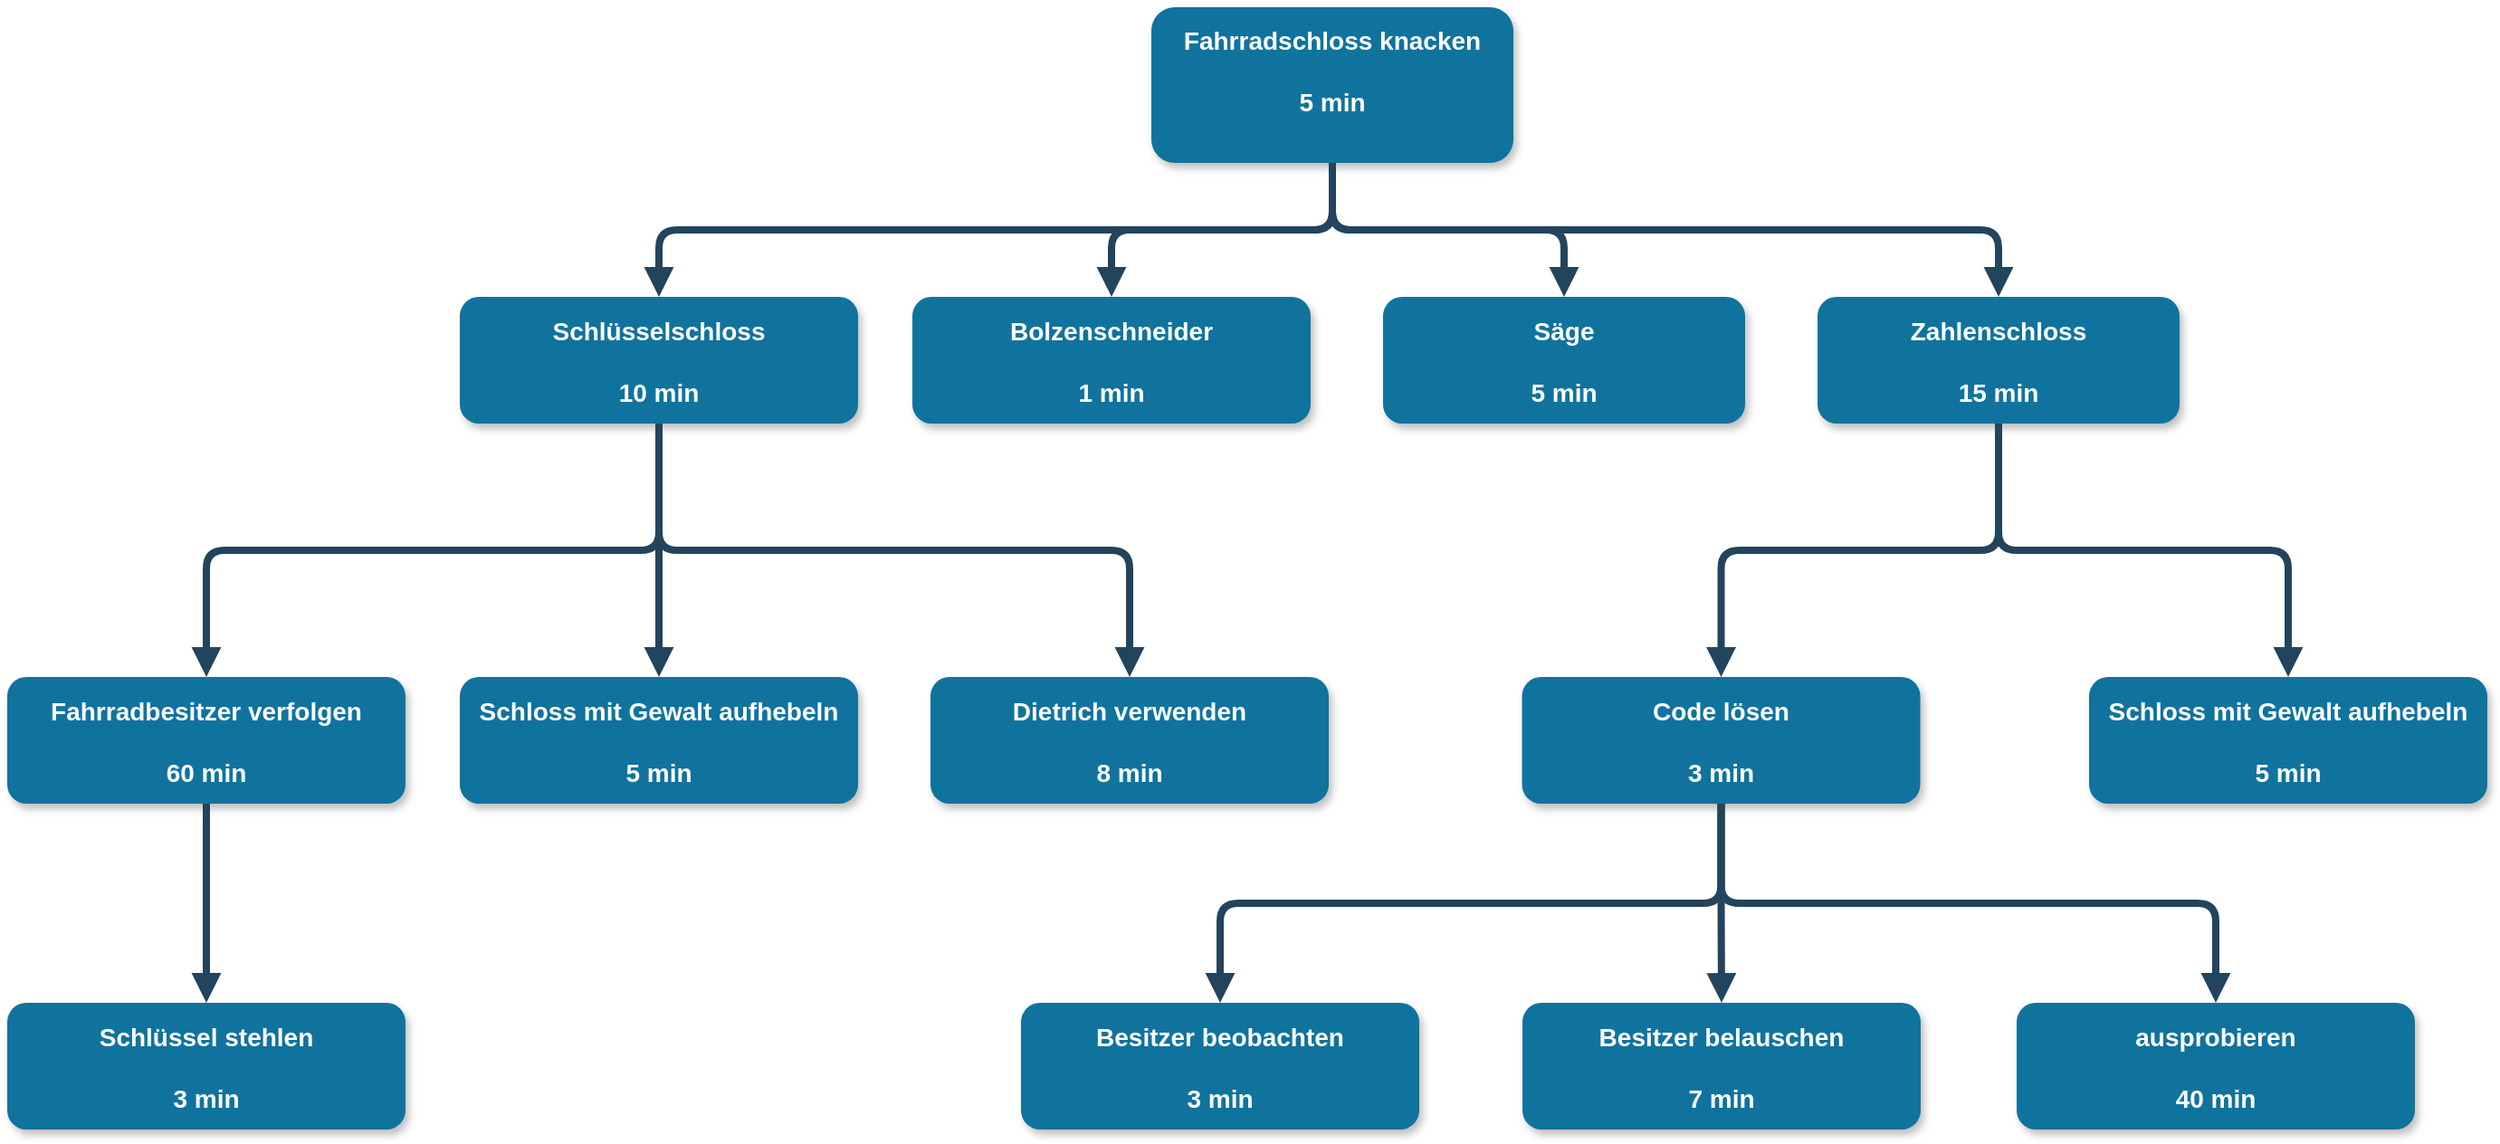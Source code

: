 <mxfile version="16.6.1" type="device"><diagram name="Page-1" id="97916047-d0de-89f5-080d-49f4d83e522f"><mxGraphModel dx="1763" dy="959" grid="1" gridSize="10" guides="1" tooltips="1" connect="1" arrows="1" fold="1" page="1" pageScale="1.5" pageWidth="1169" pageHeight="827" background="none" math="0" shadow="0"><root><mxCell id="0"/><mxCell id="1" parent="0"/><mxCell id="2" value="Fahrradschloss knacken&#xA;&#xA;5 min&#xA;" style="rounded=1;fillColor=#10739E;strokeColor=none;shadow=1;gradientColor=none;fontStyle=1;fontColor=#FFFFFF;fontSize=14;" parent="1" vertex="1"><mxGeometry x="672" y="180" width="200" height="86" as="geometry"/></mxCell><mxCell id="3" value="Schlüsselschloss&#xA;&#xA;10 min" style="rounded=1;fillColor=#10739E;strokeColor=none;shadow=1;gradientColor=none;fontStyle=1;fontColor=#FFFFFF;fontSize=14;" parent="1" vertex="1"><mxGeometry x="290" y="340" width="220" height="70" as="geometry"/></mxCell><mxCell id="29" value="" style="edgeStyle=elbowEdgeStyle;elbow=vertical;strokeWidth=4;endArrow=block;endFill=1;fontStyle=1;strokeColor=#23445D;" parent="1" source="2" target="3" edge="1"><mxGeometry x="22" y="165.5" width="100" height="100" as="geometry"><mxPoint x="22" y="265.5" as="sourcePoint"/><mxPoint x="122" y="165.5" as="targetPoint"/></mxGeometry></mxCell><mxCell id="31" value="" style="edgeStyle=elbowEdgeStyle;elbow=vertical;strokeWidth=4;endArrow=block;endFill=1;fontStyle=1;strokeColor=#23445D;entryX=0.5;entryY=0;entryDx=0;entryDy=0;" parent="1" source="3" target="FU3w9G96KDU8DLYOYFpc-61" edge="1"><mxGeometry x="22" y="165.5" width="100" height="100" as="geometry"><mxPoint x="22" y="265.5" as="sourcePoint"/><mxPoint x="250" y="470" as="targetPoint"/></mxGeometry></mxCell><mxCell id="FU3w9G96KDU8DLYOYFpc-55" value="Zahlenschloss&#xA;&#xA;15 min" style="rounded=1;fillColor=#10739E;strokeColor=none;shadow=1;gradientColor=none;fontStyle=1;fontColor=#FFFFFF;fontSize=14;" vertex="1" parent="1"><mxGeometry x="1040" y="340" width="200" height="70" as="geometry"/></mxCell><mxCell id="FU3w9G96KDU8DLYOYFpc-56" value="" style="edgeStyle=elbowEdgeStyle;elbow=vertical;strokeWidth=4;endArrow=block;endFill=1;fontStyle=1;strokeColor=#23445D;exitX=0.5;exitY=1;exitDx=0;exitDy=0;entryX=0.5;entryY=0;entryDx=0;entryDy=0;" edge="1" parent="1" source="2" target="FU3w9G96KDU8DLYOYFpc-55"><mxGeometry x="32" y="175.5" width="100" height="100" as="geometry"><mxPoint x="782" y="275.5" as="sourcePoint"/><mxPoint x="500" y="350" as="targetPoint"/></mxGeometry></mxCell><mxCell id="FU3w9G96KDU8DLYOYFpc-57" value="Bolzenschneider&#xA;&#xA;1 min" style="rounded=1;fillColor=#10739E;strokeColor=none;shadow=1;gradientColor=none;fontStyle=1;fontColor=#FFFFFF;fontSize=14;" vertex="1" parent="1"><mxGeometry x="540" y="340" width="220" height="70" as="geometry"/></mxCell><mxCell id="FU3w9G96KDU8DLYOYFpc-58" value="" style="edgeStyle=elbowEdgeStyle;elbow=vertical;strokeWidth=4;endArrow=block;endFill=1;fontStyle=1;strokeColor=#23445D;exitX=0.5;exitY=1;exitDx=0;exitDy=0;entryX=0.5;entryY=0;entryDx=0;entryDy=0;" edge="1" parent="1" source="2" target="FU3w9G96KDU8DLYOYFpc-57"><mxGeometry x="42" y="185.5" width="100" height="100" as="geometry"><mxPoint x="782" y="275.5" as="sourcePoint"/><mxPoint x="1100" y="347.75" as="targetPoint"/></mxGeometry></mxCell><mxCell id="FU3w9G96KDU8DLYOYFpc-59" value="Säge&#xA;&#xA;5 min" style="rounded=1;fillColor=#10739E;strokeColor=none;shadow=1;gradientColor=none;fontStyle=1;fontColor=#FFFFFF;fontSize=14;" vertex="1" parent="1"><mxGeometry x="800" y="340" width="200" height="70" as="geometry"/></mxCell><mxCell id="FU3w9G96KDU8DLYOYFpc-60" value="" style="edgeStyle=elbowEdgeStyle;elbow=vertical;strokeWidth=4;endArrow=block;endFill=1;fontStyle=1;strokeColor=#23445D;exitX=0.5;exitY=1;exitDx=0;exitDy=0;entryX=0.5;entryY=0;entryDx=0;entryDy=0;" edge="1" parent="1" source="2" target="FU3w9G96KDU8DLYOYFpc-59"><mxGeometry x="42" y="185.5" width="100" height="100" as="geometry"><mxPoint x="782" y="275.5" as="sourcePoint"/><mxPoint x="1200" y="350" as="targetPoint"/></mxGeometry></mxCell><mxCell id="FU3w9G96KDU8DLYOYFpc-61" value="Fahrradbesitzer verfolgen&#xA;&#xA;60 min" style="rounded=1;fillColor=#10739E;strokeColor=none;shadow=1;gradientColor=none;fontStyle=1;fontColor=#FFFFFF;fontSize=14;" vertex="1" parent="1"><mxGeometry x="40" y="550" width="220" height="70" as="geometry"/></mxCell><mxCell id="FU3w9G96KDU8DLYOYFpc-62" value="Schlüssel stehlen&#xA;&#xA;3 min" style="rounded=1;fillColor=#10739E;strokeColor=none;shadow=1;gradientColor=none;fontStyle=1;fontColor=#FFFFFF;fontSize=14;" vertex="1" parent="1"><mxGeometry x="40" y="730" width="220" height="70" as="geometry"/></mxCell><mxCell id="FU3w9G96KDU8DLYOYFpc-63" value="" style="edgeStyle=elbowEdgeStyle;elbow=vertical;strokeWidth=4;endArrow=block;endFill=1;fontStyle=1;strokeColor=#23445D;entryX=0.5;entryY=0;entryDx=0;entryDy=0;exitX=0.5;exitY=1;exitDx=0;exitDy=0;" edge="1" parent="1" source="FU3w9G96KDU8DLYOYFpc-61" target="FU3w9G96KDU8DLYOYFpc-62"><mxGeometry x="32" y="235.5" width="100" height="100" as="geometry"><mxPoint x="410" y="480" as="sourcePoint"/><mxPoint x="160" y="550" as="targetPoint"/></mxGeometry></mxCell><mxCell id="FU3w9G96KDU8DLYOYFpc-64" value="Schloss mit Gewalt aufhebeln&#xA;&#xA;5 min" style="rounded=1;fillColor=#10739E;strokeColor=none;shadow=1;gradientColor=none;fontStyle=1;fontColor=#FFFFFF;fontSize=14;" vertex="1" parent="1"><mxGeometry x="290" y="550" width="220" height="70" as="geometry"/></mxCell><mxCell id="FU3w9G96KDU8DLYOYFpc-65" value="" style="edgeStyle=elbowEdgeStyle;elbow=vertical;strokeWidth=4;endArrow=block;endFill=1;fontStyle=1;strokeColor=#23445D;entryX=0.5;entryY=0;entryDx=0;entryDy=0;exitX=0.5;exitY=1;exitDx=0;exitDy=0;" edge="1" parent="1" source="3" target="FU3w9G96KDU8DLYOYFpc-64"><mxGeometry x="32" y="175.5" width="100" height="100" as="geometry"><mxPoint x="410" y="420" as="sourcePoint"/><mxPoint x="160" y="500" as="targetPoint"/></mxGeometry></mxCell><mxCell id="FU3w9G96KDU8DLYOYFpc-66" value="Dietrich verwenden&#xA;&#xA;8 min" style="rounded=1;fillColor=#10739E;strokeColor=none;shadow=1;gradientColor=none;fontStyle=1;fontColor=#FFFFFF;fontSize=14;" vertex="1" parent="1"><mxGeometry x="550" y="550" width="220" height="70" as="geometry"/></mxCell><mxCell id="FU3w9G96KDU8DLYOYFpc-67" value="" style="edgeStyle=elbowEdgeStyle;elbow=vertical;strokeWidth=4;endArrow=block;endFill=1;fontStyle=1;strokeColor=#23445D;entryX=0.5;entryY=0;entryDx=0;entryDy=0;exitX=0.5;exitY=1;exitDx=0;exitDy=0;" edge="1" parent="1" source="3" target="FU3w9G96KDU8DLYOYFpc-66"><mxGeometry x="32" y="175.5" width="100" height="100" as="geometry"><mxPoint x="410" y="420" as="sourcePoint"/><mxPoint x="160" y="500" as="targetPoint"/></mxGeometry></mxCell><mxCell id="FU3w9G96KDU8DLYOYFpc-68" value="Code lösen&#xA;&#xA;3 min" style="rounded=1;fillColor=#10739E;strokeColor=none;shadow=1;gradientColor=none;fontStyle=1;fontColor=#FFFFFF;fontSize=14;" vertex="1" parent="1"><mxGeometry x="876.75" y="550" width="220" height="70" as="geometry"/></mxCell><mxCell id="FU3w9G96KDU8DLYOYFpc-69" value="" style="edgeStyle=elbowEdgeStyle;elbow=vertical;strokeWidth=4;endArrow=block;endFill=1;fontStyle=1;strokeColor=#23445D;entryX=0.5;entryY=0;entryDx=0;entryDy=0;exitX=0.5;exitY=1;exitDx=0;exitDy=0;" edge="1" parent="1" source="FU3w9G96KDU8DLYOYFpc-55" target="FU3w9G96KDU8DLYOYFpc-68"><mxGeometry x="42" y="185.5" width="100" height="100" as="geometry"><mxPoint x="410" y="420" as="sourcePoint"/><mxPoint x="670" y="560" as="targetPoint"/></mxGeometry></mxCell><mxCell id="FU3w9G96KDU8DLYOYFpc-72" value="Schloss mit Gewalt aufhebeln&#xA;&#xA;5 min" style="rounded=1;fillColor=#10739E;strokeColor=none;shadow=1;gradientColor=none;fontStyle=1;fontColor=#FFFFFF;fontSize=14;" vertex="1" parent="1"><mxGeometry x="1190" y="550" width="220" height="70" as="geometry"/></mxCell><mxCell id="FU3w9G96KDU8DLYOYFpc-73" value="" style="edgeStyle=elbowEdgeStyle;elbow=vertical;strokeWidth=4;endArrow=block;endFill=1;fontStyle=1;strokeColor=#23445D;exitX=0.5;exitY=1;exitDx=0;exitDy=0;entryX=0.5;entryY=0;entryDx=0;entryDy=0;" edge="1" parent="1" source="FU3w9G96KDU8DLYOYFpc-55" target="FU3w9G96KDU8DLYOYFpc-72"><mxGeometry x="62" y="205.5" width="100" height="100" as="geometry"><mxPoint x="1150" y="420" as="sourcePoint"/><mxPoint x="1240" y="560" as="targetPoint"/></mxGeometry></mxCell><mxCell id="FU3w9G96KDU8DLYOYFpc-74" value="Besitzer beobachten&#xA;&#xA;3 min" style="rounded=1;fillColor=#10739E;strokeColor=none;shadow=1;gradientColor=none;fontStyle=1;fontColor=#FFFFFF;fontSize=14;" vertex="1" parent="1"><mxGeometry x="600" y="730" width="220" height="70" as="geometry"/></mxCell><mxCell id="FU3w9G96KDU8DLYOYFpc-75" value="Besitzer belauschen&#xA;&#xA;7 min" style="rounded=1;fillColor=#10739E;strokeColor=none;shadow=1;gradientColor=none;fontStyle=1;fontColor=#FFFFFF;fontSize=14;" vertex="1" parent="1"><mxGeometry x="877" y="730" width="220" height="70" as="geometry"/></mxCell><mxCell id="FU3w9G96KDU8DLYOYFpc-76" value="ausprobieren&#xA;&#xA;40 min" style="rounded=1;fillColor=#10739E;strokeColor=none;shadow=1;gradientColor=none;fontStyle=1;fontColor=#FFFFFF;fontSize=14;" vertex="1" parent="1"><mxGeometry x="1150" y="730" width="220" height="70" as="geometry"/></mxCell><mxCell id="FU3w9G96KDU8DLYOYFpc-77" value="" style="edgeStyle=elbowEdgeStyle;elbow=vertical;strokeWidth=4;endArrow=block;endFill=1;fontStyle=1;strokeColor=#23445D;entryX=0.5;entryY=0;entryDx=0;entryDy=0;exitX=0.5;exitY=1;exitDx=0;exitDy=0;" edge="1" parent="1" source="FU3w9G96KDU8DLYOYFpc-68" target="FU3w9G96KDU8DLYOYFpc-74"><mxGeometry x="-258" y="605.5" width="100" height="100" as="geometry"><mxPoint x="840" y="830" as="sourcePoint"/><mxPoint x="686.75" y="970" as="targetPoint"/></mxGeometry></mxCell><mxCell id="FU3w9G96KDU8DLYOYFpc-78" value="" style="edgeStyle=elbowEdgeStyle;elbow=vertical;strokeWidth=4;endArrow=block;endFill=1;fontStyle=1;strokeColor=#23445D;entryX=0.5;entryY=0;entryDx=0;entryDy=0;exitX=0.5;exitY=1;exitDx=0;exitDy=0;" edge="1" parent="1" source="FU3w9G96KDU8DLYOYFpc-68" target="FU3w9G96KDU8DLYOYFpc-75"><mxGeometry x="62" y="205.5" width="100" height="100" as="geometry"><mxPoint x="1160" y="430" as="sourcePoint"/><mxPoint x="1006.75" y="570" as="targetPoint"/></mxGeometry></mxCell><mxCell id="FU3w9G96KDU8DLYOYFpc-79" value="" style="edgeStyle=elbowEdgeStyle;elbow=vertical;strokeWidth=4;endArrow=block;endFill=1;fontStyle=1;strokeColor=#23445D;entryX=0.5;entryY=0;entryDx=0;entryDy=0;exitX=0.5;exitY=1;exitDx=0;exitDy=0;" edge="1" parent="1" source="FU3w9G96KDU8DLYOYFpc-68" target="FU3w9G96KDU8DLYOYFpc-76"><mxGeometry x="72" y="215.5" width="100" height="100" as="geometry"><mxPoint x="1170" y="440" as="sourcePoint"/><mxPoint x="1016.75" y="580" as="targetPoint"/></mxGeometry></mxCell></root></mxGraphModel></diagram></mxfile>
